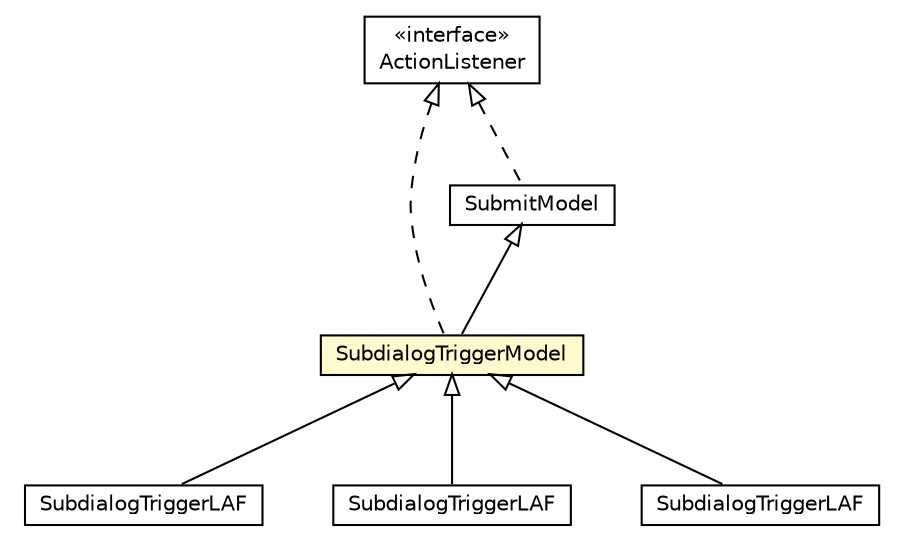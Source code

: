 #!/usr/local/bin/dot
#
# Class diagram 
# Generated by UMLGraph version R5_6-24-gf6e263 (http://www.umlgraph.org/)
#

digraph G {
	edge [fontname="Helvetica",fontsize=10,labelfontname="Helvetica",labelfontsize=10];
	node [fontname="Helvetica",fontsize=10,shape=plaintext];
	nodesep=0.25;
	ranksep=0.5;
	// org.universAAL.ui.handler.gui.swing.defaultLookAndFeel.SubdialogTriggerLAF
	c51618 [label=<<table title="org.universAAL.ui.handler.gui.swing.defaultLookAndFeel.SubdialogTriggerLAF" border="0" cellborder="1" cellspacing="0" cellpadding="2" port="p" href="../../defaultLookAndFeel/SubdialogTriggerLAF.html">
		<tr><td><table border="0" cellspacing="0" cellpadding="1">
<tr><td align="center" balign="center"> SubdialogTriggerLAF </td></tr>
		</table></td></tr>
		</table>>, URL="../../defaultLookAndFeel/SubdialogTriggerLAF.html", fontname="Helvetica", fontcolor="black", fontsize=10.0];
	// org.universAAL.ui.handler.gui.swing.model.FormControl.SubdialogTriggerModel
	c51645 [label=<<table title="org.universAAL.ui.handler.gui.swing.model.FormControl.SubdialogTriggerModel" border="0" cellborder="1" cellspacing="0" cellpadding="2" port="p" bgcolor="lemonChiffon" href="./SubdialogTriggerModel.html">
		<tr><td><table border="0" cellspacing="0" cellpadding="1">
<tr><td align="center" balign="center"> SubdialogTriggerModel </td></tr>
		</table></td></tr>
		</table>>, URL="./SubdialogTriggerModel.html", fontname="Helvetica", fontcolor="black", fontsize=10.0];
	// org.universAAL.ui.handler.gui.swing.model.FormControl.SubmitModel
	c51648 [label=<<table title="org.universAAL.ui.handler.gui.swing.model.FormControl.SubmitModel" border="0" cellborder="1" cellspacing="0" cellpadding="2" port="p" href="./SubmitModel.html">
		<tr><td><table border="0" cellspacing="0" cellpadding="1">
<tr><td align="center" balign="center"> SubmitModel </td></tr>
		</table></td></tr>
		</table>>, URL="./SubmitModel.html", fontname="Helvetica", fontcolor="black", fontsize=10.0];
	// org.universAAL.ui.gui.swing.bluesteelLAF.SubdialogTriggerLAF
	c51681 [label=<<table title="org.universAAL.ui.gui.swing.bluesteelLAF.SubdialogTriggerLAF" border="0" cellborder="1" cellspacing="0" cellpadding="2" port="p" href="../../../../../gui/swing/bluesteelLAF/SubdialogTriggerLAF.html">
		<tr><td><table border="0" cellspacing="0" cellpadding="1">
<tr><td align="center" balign="center"> SubdialogTriggerLAF </td></tr>
		</table></td></tr>
		</table>>, URL="../../../../../gui/swing/bluesteelLAF/SubdialogTriggerLAF.html", fontname="Helvetica", fontcolor="black", fontsize=10.0];
	// org.universAAL.ui.handler.gui.swing.classic.SubdialogTriggerLAF
	c51727 [label=<<table title="org.universAAL.ui.handler.gui.swing.classic.SubdialogTriggerLAF" border="0" cellborder="1" cellspacing="0" cellpadding="2" port="p" href="../../classic/SubdialogTriggerLAF.html">
		<tr><td><table border="0" cellspacing="0" cellpadding="1">
<tr><td align="center" balign="center"> SubdialogTriggerLAF </td></tr>
		</table></td></tr>
		</table>>, URL="../../classic/SubdialogTriggerLAF.html", fontname="Helvetica", fontcolor="black", fontsize=10.0];
	//org.universAAL.ui.handler.gui.swing.defaultLookAndFeel.SubdialogTriggerLAF extends org.universAAL.ui.handler.gui.swing.model.FormControl.SubdialogTriggerModel
	c51645:p -> c51618:p [dir=back,arrowtail=empty];
	//org.universAAL.ui.handler.gui.swing.model.FormControl.SubdialogTriggerModel extends org.universAAL.ui.handler.gui.swing.model.FormControl.SubmitModel
	c51648:p -> c51645:p [dir=back,arrowtail=empty];
	//org.universAAL.ui.handler.gui.swing.model.FormControl.SubdialogTriggerModel implements java.awt.event.ActionListener
	c51793:p -> c51645:p [dir=back,arrowtail=empty,style=dashed];
	//org.universAAL.ui.handler.gui.swing.model.FormControl.SubmitModel implements java.awt.event.ActionListener
	c51793:p -> c51648:p [dir=back,arrowtail=empty,style=dashed];
	//org.universAAL.ui.gui.swing.bluesteelLAF.SubdialogTriggerLAF extends org.universAAL.ui.handler.gui.swing.model.FormControl.SubdialogTriggerModel
	c51645:p -> c51681:p [dir=back,arrowtail=empty];
	//org.universAAL.ui.handler.gui.swing.classic.SubdialogTriggerLAF extends org.universAAL.ui.handler.gui.swing.model.FormControl.SubdialogTriggerModel
	c51645:p -> c51727:p [dir=back,arrowtail=empty];
	// java.awt.event.ActionListener
	c51793 [label=<<table title="java.awt.event.ActionListener" border="0" cellborder="1" cellspacing="0" cellpadding="2" port="p" href="http://java.sun.com/j2se/1.4.2/docs/api/java/awt/event/ActionListener.html">
		<tr><td><table border="0" cellspacing="0" cellpadding="1">
<tr><td align="center" balign="center"> &#171;interface&#187; </td></tr>
<tr><td align="center" balign="center"> ActionListener </td></tr>
		</table></td></tr>
		</table>>, URL="http://java.sun.com/j2se/1.4.2/docs/api/java/awt/event/ActionListener.html", fontname="Helvetica", fontcolor="black", fontsize=10.0];
}

